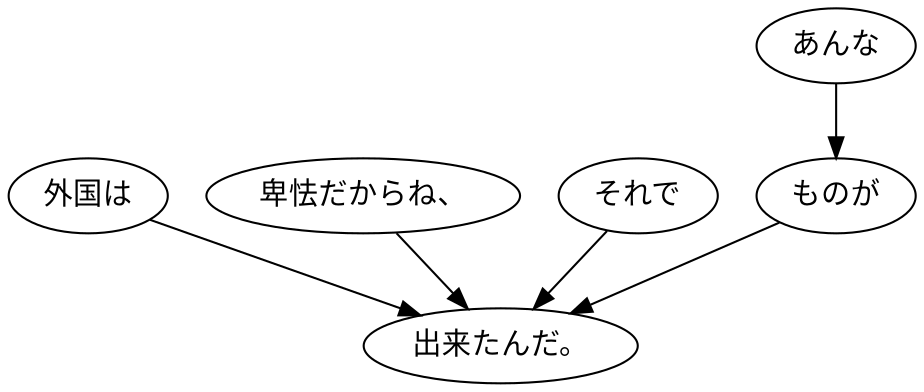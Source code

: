 digraph graph4428 {
	node0 [label="外国は"];
	node1 [label="卑怯だからね、"];
	node2 [label="それで"];
	node3 [label="あんな"];
	node4 [label="ものが"];
	node5 [label="出来たんだ。"];
	node0 -> node5;
	node1 -> node5;
	node2 -> node5;
	node3 -> node4;
	node4 -> node5;
}
